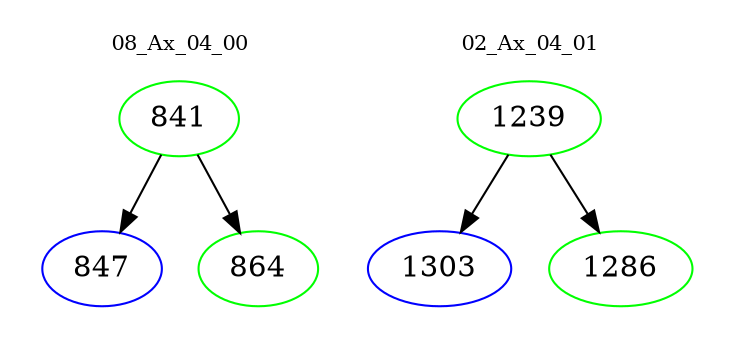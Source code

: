 digraph{
subgraph cluster_0 {
color = white
label = "08_Ax_04_00";
fontsize=10;
T0_841 [label="841", color="green"]
T0_841 -> T0_847 [color="black"]
T0_847 [label="847", color="blue"]
T0_841 -> T0_864 [color="black"]
T0_864 [label="864", color="green"]
}
subgraph cluster_1 {
color = white
label = "02_Ax_04_01";
fontsize=10;
T1_1239 [label="1239", color="green"]
T1_1239 -> T1_1303 [color="black"]
T1_1303 [label="1303", color="blue"]
T1_1239 -> T1_1286 [color="black"]
T1_1286 [label="1286", color="green"]
}
}
